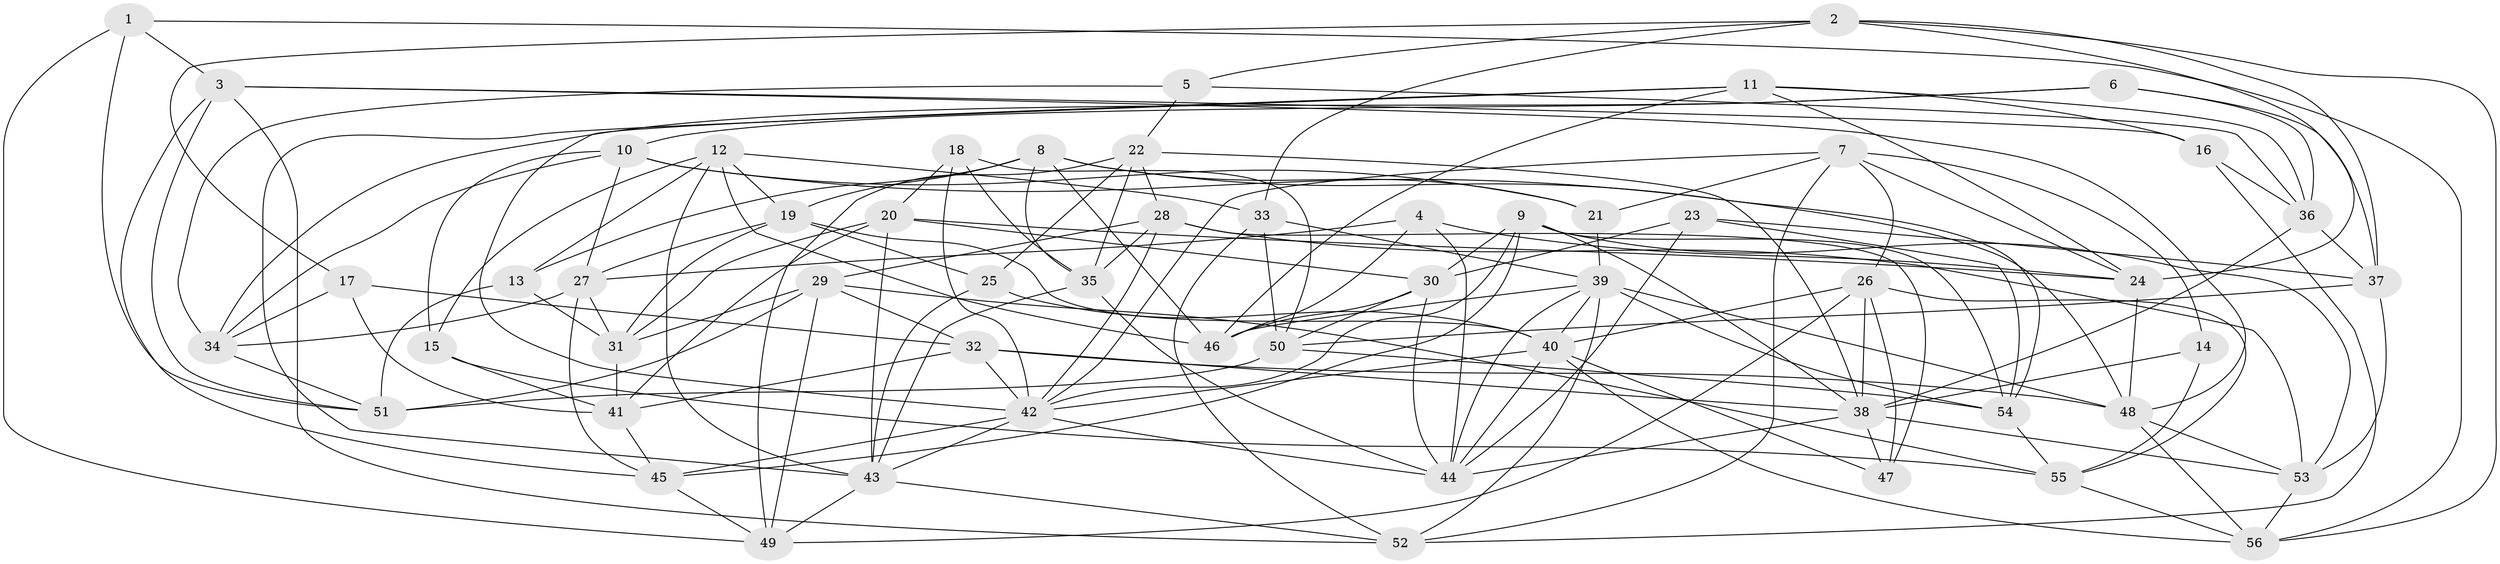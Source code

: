 // original degree distribution, {4: 1.0}
// Generated by graph-tools (version 1.1) at 2025/50/03/09/25 03:50:49]
// undirected, 56 vertices, 161 edges
graph export_dot {
graph [start="1"]
  node [color=gray90,style=filled];
  1;
  2;
  3;
  4;
  5;
  6;
  7;
  8;
  9;
  10;
  11;
  12;
  13;
  14;
  15;
  16;
  17;
  18;
  19;
  20;
  21;
  22;
  23;
  24;
  25;
  26;
  27;
  28;
  29;
  30;
  31;
  32;
  33;
  34;
  35;
  36;
  37;
  38;
  39;
  40;
  41;
  42;
  43;
  44;
  45;
  46;
  47;
  48;
  49;
  50;
  51;
  52;
  53;
  54;
  55;
  56;
  1 -- 3 [weight=1.0];
  1 -- 49 [weight=1.0];
  1 -- 51 [weight=1.0];
  1 -- 56 [weight=1.0];
  2 -- 5 [weight=1.0];
  2 -- 17 [weight=1.0];
  2 -- 24 [weight=1.0];
  2 -- 33 [weight=1.0];
  2 -- 37 [weight=1.0];
  2 -- 56 [weight=1.0];
  3 -- 16 [weight=1.0];
  3 -- 45 [weight=1.0];
  3 -- 48 [weight=1.0];
  3 -- 51 [weight=1.0];
  3 -- 52 [weight=1.0];
  4 -- 24 [weight=1.0];
  4 -- 27 [weight=1.0];
  4 -- 44 [weight=1.0];
  4 -- 46 [weight=1.0];
  5 -- 22 [weight=1.0];
  5 -- 34 [weight=1.0];
  5 -- 36 [weight=1.0];
  6 -- 10 [weight=1.0];
  6 -- 34 [weight=1.0];
  6 -- 36 [weight=1.0];
  6 -- 37 [weight=1.0];
  7 -- 14 [weight=1.0];
  7 -- 21 [weight=1.0];
  7 -- 24 [weight=1.0];
  7 -- 26 [weight=1.0];
  7 -- 42 [weight=1.0];
  7 -- 52 [weight=1.0];
  8 -- 13 [weight=1.0];
  8 -- 19 [weight=1.0];
  8 -- 21 [weight=1.0];
  8 -- 35 [weight=1.0];
  8 -- 46 [weight=1.0];
  8 -- 54 [weight=1.0];
  9 -- 30 [weight=1.0];
  9 -- 38 [weight=1.0];
  9 -- 42 [weight=1.0];
  9 -- 45 [weight=1.0];
  9 -- 53 [weight=1.0];
  9 -- 54 [weight=1.0];
  10 -- 15 [weight=1.0];
  10 -- 21 [weight=1.0];
  10 -- 27 [weight=1.0];
  10 -- 34 [weight=1.0];
  10 -- 48 [weight=1.0];
  11 -- 16 [weight=1.0];
  11 -- 24 [weight=1.0];
  11 -- 36 [weight=1.0];
  11 -- 42 [weight=1.0];
  11 -- 43 [weight=1.0];
  11 -- 46 [weight=1.0];
  12 -- 13 [weight=1.0];
  12 -- 15 [weight=1.0];
  12 -- 19 [weight=1.0];
  12 -- 33 [weight=1.0];
  12 -- 43 [weight=1.0];
  12 -- 46 [weight=1.0];
  13 -- 31 [weight=1.0];
  13 -- 51 [weight=1.0];
  14 -- 38 [weight=2.0];
  14 -- 55 [weight=1.0];
  15 -- 41 [weight=1.0];
  15 -- 55 [weight=1.0];
  16 -- 36 [weight=1.0];
  16 -- 52 [weight=1.0];
  17 -- 32 [weight=1.0];
  17 -- 34 [weight=1.0];
  17 -- 41 [weight=1.0];
  18 -- 20 [weight=1.0];
  18 -- 35 [weight=1.0];
  18 -- 42 [weight=1.0];
  18 -- 50 [weight=1.0];
  19 -- 25 [weight=1.0];
  19 -- 27 [weight=1.0];
  19 -- 31 [weight=1.0];
  19 -- 40 [weight=1.0];
  20 -- 24 [weight=1.0];
  20 -- 30 [weight=1.0];
  20 -- 31 [weight=1.0];
  20 -- 41 [weight=1.0];
  20 -- 43 [weight=1.0];
  21 -- 39 [weight=1.0];
  22 -- 25 [weight=1.0];
  22 -- 28 [weight=1.0];
  22 -- 35 [weight=1.0];
  22 -- 38 [weight=1.0];
  22 -- 49 [weight=1.0];
  23 -- 30 [weight=1.0];
  23 -- 37 [weight=1.0];
  23 -- 44 [weight=1.0];
  23 -- 54 [weight=1.0];
  24 -- 48 [weight=1.0];
  25 -- 40 [weight=1.0];
  25 -- 43 [weight=1.0];
  26 -- 38 [weight=1.0];
  26 -- 40 [weight=1.0];
  26 -- 47 [weight=1.0];
  26 -- 49 [weight=1.0];
  26 -- 55 [weight=1.0];
  27 -- 31 [weight=1.0];
  27 -- 34 [weight=1.0];
  27 -- 45 [weight=1.0];
  28 -- 29 [weight=1.0];
  28 -- 35 [weight=1.0];
  28 -- 42 [weight=1.0];
  28 -- 47 [weight=1.0];
  28 -- 53 [weight=1.0];
  29 -- 31 [weight=1.0];
  29 -- 32 [weight=1.0];
  29 -- 49 [weight=1.0];
  29 -- 51 [weight=1.0];
  29 -- 55 [weight=1.0];
  30 -- 44 [weight=1.0];
  30 -- 46 [weight=1.0];
  30 -- 50 [weight=1.0];
  31 -- 41 [weight=1.0];
  32 -- 38 [weight=1.0];
  32 -- 41 [weight=1.0];
  32 -- 42 [weight=1.0];
  32 -- 48 [weight=1.0];
  33 -- 39 [weight=2.0];
  33 -- 50 [weight=1.0];
  33 -- 52 [weight=1.0];
  34 -- 51 [weight=1.0];
  35 -- 43 [weight=1.0];
  35 -- 44 [weight=1.0];
  36 -- 37 [weight=1.0];
  36 -- 38 [weight=1.0];
  37 -- 50 [weight=1.0];
  37 -- 53 [weight=1.0];
  38 -- 44 [weight=1.0];
  38 -- 47 [weight=1.0];
  38 -- 53 [weight=1.0];
  39 -- 40 [weight=1.0];
  39 -- 44 [weight=1.0];
  39 -- 46 [weight=1.0];
  39 -- 48 [weight=2.0];
  39 -- 52 [weight=1.0];
  39 -- 54 [weight=1.0];
  40 -- 42 [weight=1.0];
  40 -- 44 [weight=1.0];
  40 -- 47 [weight=1.0];
  40 -- 56 [weight=1.0];
  41 -- 45 [weight=1.0];
  42 -- 43 [weight=1.0];
  42 -- 44 [weight=1.0];
  42 -- 45 [weight=1.0];
  43 -- 49 [weight=1.0];
  43 -- 52 [weight=1.0];
  45 -- 49 [weight=1.0];
  48 -- 53 [weight=1.0];
  48 -- 56 [weight=1.0];
  50 -- 51 [weight=1.0];
  50 -- 54 [weight=1.0];
  53 -- 56 [weight=1.0];
  54 -- 55 [weight=1.0];
  55 -- 56 [weight=1.0];
}
